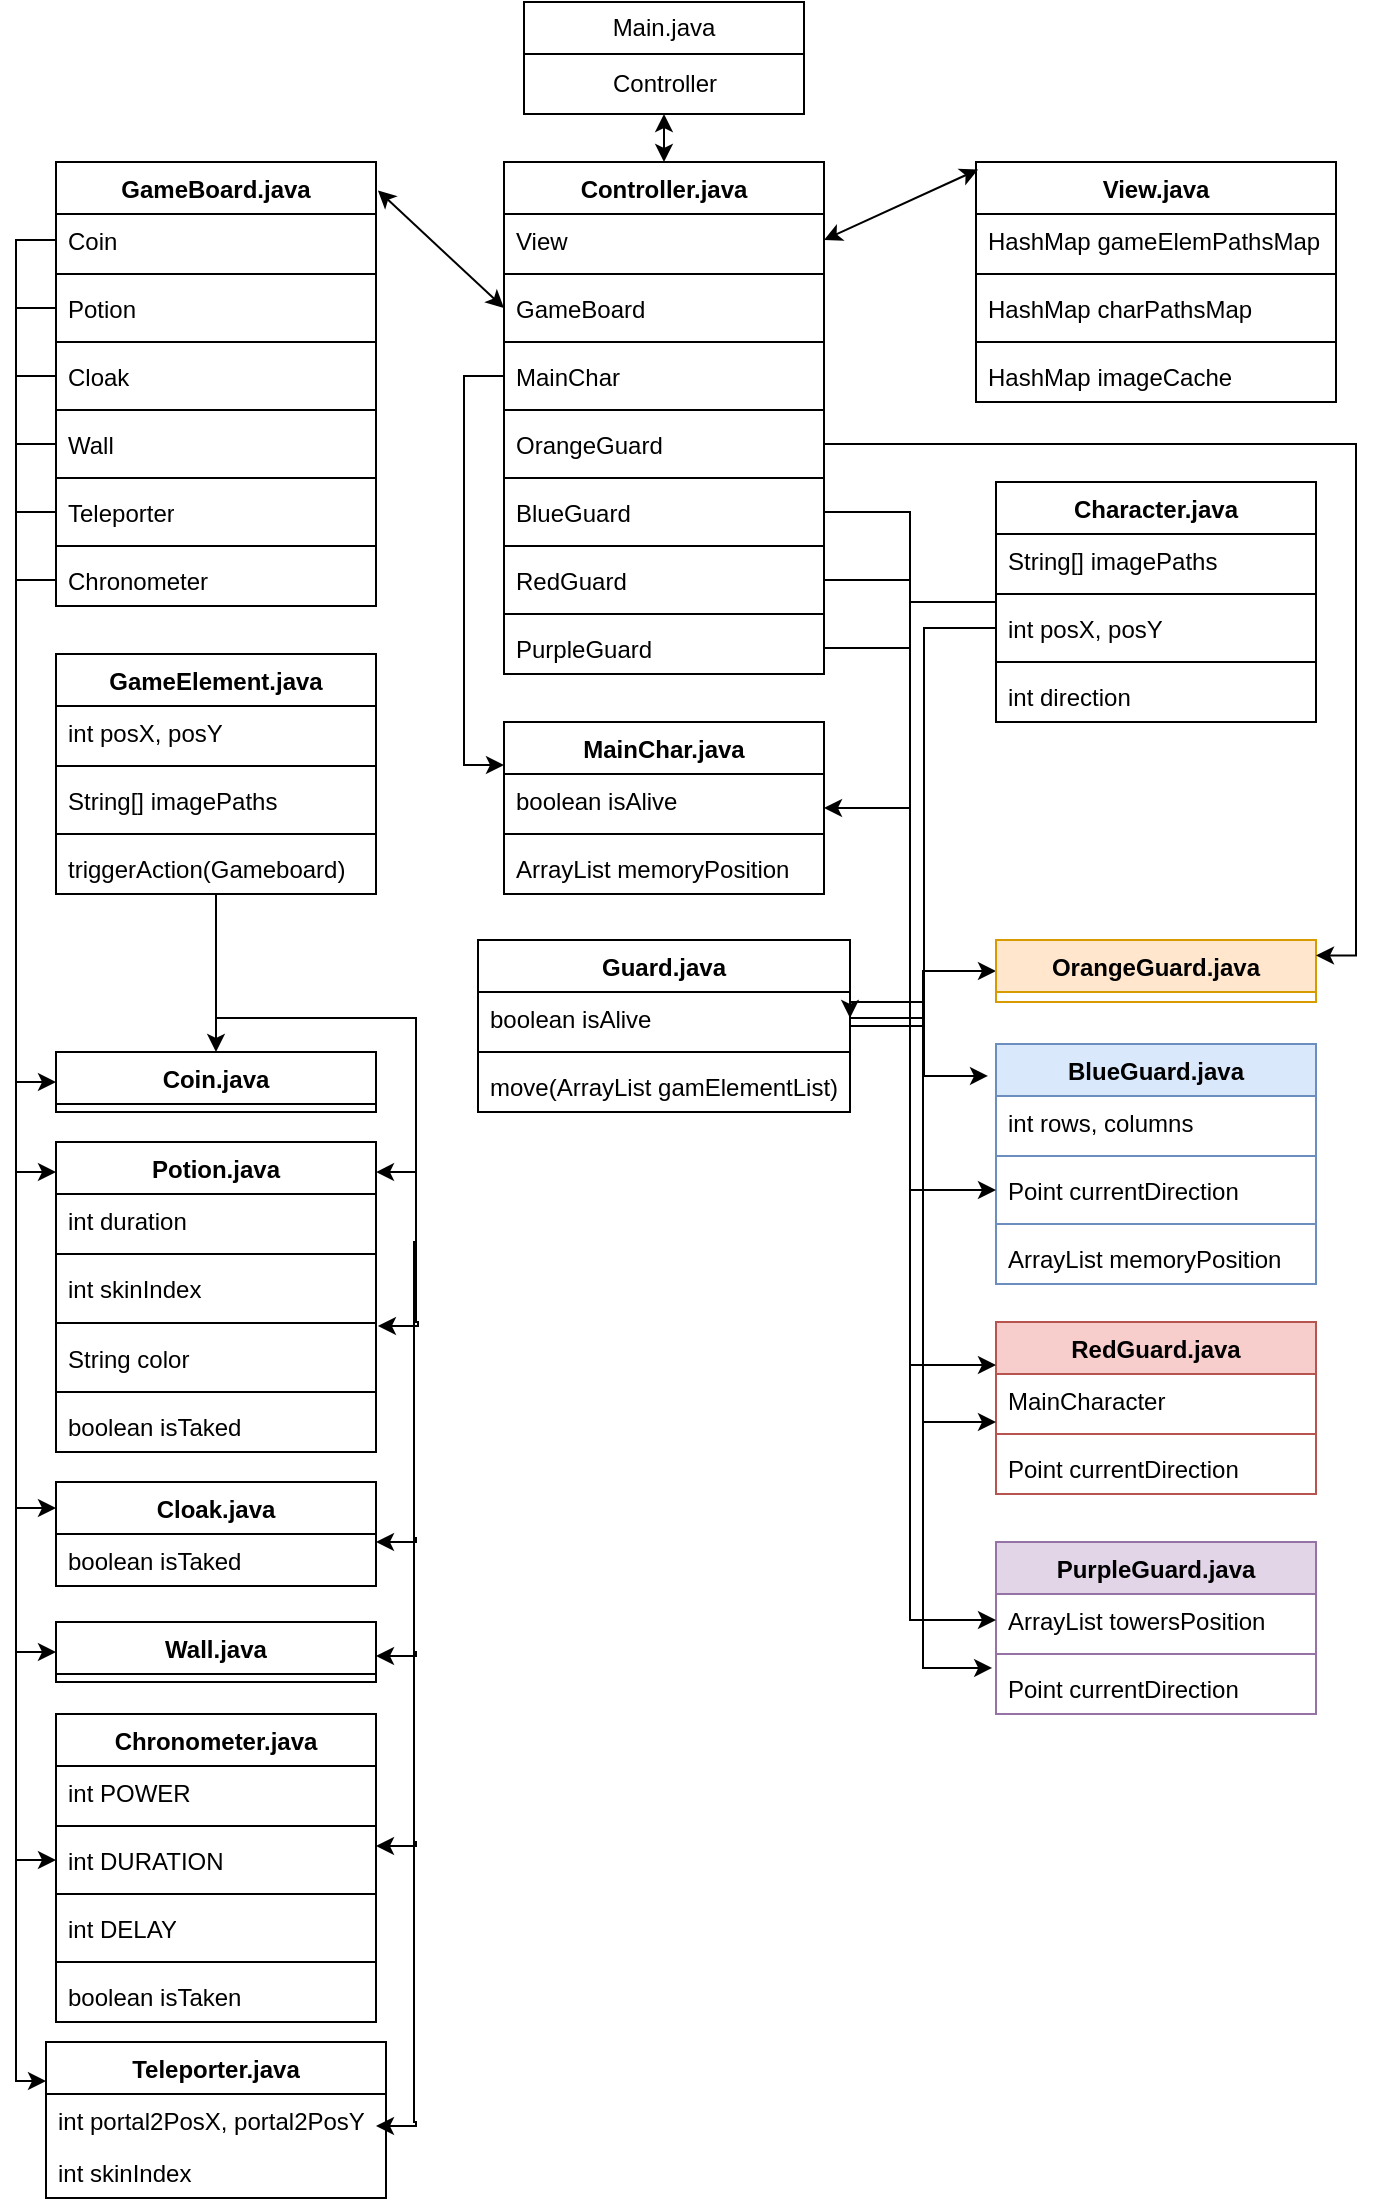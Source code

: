 <mxfile version="22.1.17" type="device">
  <diagram name="Page-1" id="qCiGK2eguAatR5wVfXhA">
    <mxGraphModel dx="1434" dy="760" grid="1" gridSize="10" guides="1" tooltips="1" connect="1" arrows="1" fold="1" page="1" pageScale="1" pageWidth="827" pageHeight="1169" math="0" shadow="0">
      <root>
        <mxCell id="0" />
        <mxCell id="1" parent="0" />
        <mxCell id="q51xoQrbw1AvNv8WtXLn-1" value="Main.java" style="swimlane;fontStyle=0;childLayout=stackLayout;horizontal=1;startSize=26;fillColor=none;horizontalStack=0;resizeParent=1;resizeParentMax=0;resizeLast=0;collapsible=1;marginBottom=0;whiteSpace=wrap;html=1;" vertex="1" parent="1">
          <mxGeometry x="344" y="30" width="140" height="56" as="geometry" />
        </mxCell>
        <mxCell id="q51xoQrbw1AvNv8WtXLn-54" value="Controller" style="text;html=1;align=center;verticalAlign=middle;resizable=0;points=[];autosize=1;strokeColor=none;fillColor=none;" vertex="1" parent="q51xoQrbw1AvNv8WtXLn-1">
          <mxGeometry y="26" width="140" height="30" as="geometry" />
        </mxCell>
        <mxCell id="q51xoQrbw1AvNv8WtXLn-5" value="Controller.java" style="swimlane;fontStyle=1;align=center;verticalAlign=top;childLayout=stackLayout;horizontal=1;startSize=26;horizontalStack=0;resizeParent=1;resizeParentMax=0;resizeLast=0;collapsible=1;marginBottom=0;whiteSpace=wrap;html=1;" vertex="1" parent="1">
          <mxGeometry x="334" y="110" width="160" height="256" as="geometry" />
        </mxCell>
        <mxCell id="q51xoQrbw1AvNv8WtXLn-6" value="View" style="text;strokeColor=none;fillColor=none;align=left;verticalAlign=top;spacingLeft=4;spacingRight=4;overflow=hidden;rotatable=0;points=[[0,0.5],[1,0.5]];portConstraint=eastwest;whiteSpace=wrap;html=1;" vertex="1" parent="q51xoQrbw1AvNv8WtXLn-5">
          <mxGeometry y="26" width="160" height="26" as="geometry" />
        </mxCell>
        <mxCell id="q51xoQrbw1AvNv8WtXLn-7" value="" style="line;strokeWidth=1;fillColor=none;align=left;verticalAlign=middle;spacingTop=-1;spacingLeft=3;spacingRight=3;rotatable=0;labelPosition=right;points=[];portConstraint=eastwest;strokeColor=inherit;" vertex="1" parent="q51xoQrbw1AvNv8WtXLn-5">
          <mxGeometry y="52" width="160" height="8" as="geometry" />
        </mxCell>
        <mxCell id="q51xoQrbw1AvNv8WtXLn-8" value="GameBoard" style="text;strokeColor=none;fillColor=none;align=left;verticalAlign=top;spacingLeft=4;spacingRight=4;overflow=hidden;rotatable=0;points=[[0,0.5],[1,0.5]];portConstraint=eastwest;whiteSpace=wrap;html=1;" vertex="1" parent="q51xoQrbw1AvNv8WtXLn-5">
          <mxGeometry y="60" width="160" height="26" as="geometry" />
        </mxCell>
        <mxCell id="q51xoQrbw1AvNv8WtXLn-10" value="" style="line;strokeWidth=1;fillColor=none;align=left;verticalAlign=middle;spacingTop=-1;spacingLeft=3;spacingRight=3;rotatable=0;labelPosition=right;points=[];portConstraint=eastwest;strokeColor=inherit;" vertex="1" parent="q51xoQrbw1AvNv8WtXLn-5">
          <mxGeometry y="86" width="160" height="8" as="geometry" />
        </mxCell>
        <mxCell id="q51xoQrbw1AvNv8WtXLn-11" value="MainChar" style="text;strokeColor=none;fillColor=none;align=left;verticalAlign=top;spacingLeft=4;spacingRight=4;overflow=hidden;rotatable=0;points=[[0,0.5],[1,0.5]];portConstraint=eastwest;whiteSpace=wrap;html=1;" vertex="1" parent="q51xoQrbw1AvNv8WtXLn-5">
          <mxGeometry y="94" width="160" height="26" as="geometry" />
        </mxCell>
        <mxCell id="q51xoQrbw1AvNv8WtXLn-19" value="" style="line;strokeWidth=1;fillColor=none;align=left;verticalAlign=middle;spacingTop=-1;spacingLeft=3;spacingRight=3;rotatable=0;labelPosition=right;points=[];portConstraint=eastwest;strokeColor=inherit;" vertex="1" parent="q51xoQrbw1AvNv8WtXLn-5">
          <mxGeometry y="120" width="160" height="8" as="geometry" />
        </mxCell>
        <mxCell id="q51xoQrbw1AvNv8WtXLn-12" value="OrangeGuard" style="text;strokeColor=none;fillColor=none;align=left;verticalAlign=top;spacingLeft=4;spacingRight=4;overflow=hidden;rotatable=0;points=[[0,0.5],[1,0.5]];portConstraint=eastwest;whiteSpace=wrap;html=1;" vertex="1" parent="q51xoQrbw1AvNv8WtXLn-5">
          <mxGeometry y="128" width="160" height="26" as="geometry" />
        </mxCell>
        <mxCell id="q51xoQrbw1AvNv8WtXLn-17" value="" style="line;strokeWidth=1;fillColor=none;align=left;verticalAlign=middle;spacingTop=-1;spacingLeft=3;spacingRight=3;rotatable=0;labelPosition=right;points=[];portConstraint=eastwest;strokeColor=inherit;" vertex="1" parent="q51xoQrbw1AvNv8WtXLn-5">
          <mxGeometry y="154" width="160" height="8" as="geometry" />
        </mxCell>
        <mxCell id="q51xoQrbw1AvNv8WtXLn-13" value="BlueGuard" style="text;strokeColor=none;fillColor=none;align=left;verticalAlign=top;spacingLeft=4;spacingRight=4;overflow=hidden;rotatable=0;points=[[0,0.5],[1,0.5]];portConstraint=eastwest;whiteSpace=wrap;html=1;" vertex="1" parent="q51xoQrbw1AvNv8WtXLn-5">
          <mxGeometry y="162" width="160" height="26" as="geometry" />
        </mxCell>
        <mxCell id="q51xoQrbw1AvNv8WtXLn-18" value="" style="line;strokeWidth=1;fillColor=none;align=left;verticalAlign=middle;spacingTop=-1;spacingLeft=3;spacingRight=3;rotatable=0;labelPosition=right;points=[];portConstraint=eastwest;strokeColor=inherit;" vertex="1" parent="q51xoQrbw1AvNv8WtXLn-5">
          <mxGeometry y="188" width="160" height="8" as="geometry" />
        </mxCell>
        <mxCell id="q51xoQrbw1AvNv8WtXLn-14" value="RedGuard" style="text;strokeColor=none;fillColor=none;align=left;verticalAlign=top;spacingLeft=4;spacingRight=4;overflow=hidden;rotatable=0;points=[[0,0.5],[1,0.5]];portConstraint=eastwest;whiteSpace=wrap;html=1;" vertex="1" parent="q51xoQrbw1AvNv8WtXLn-5">
          <mxGeometry y="196" width="160" height="26" as="geometry" />
        </mxCell>
        <mxCell id="q51xoQrbw1AvNv8WtXLn-16" value="" style="line;strokeWidth=1;fillColor=none;align=left;verticalAlign=middle;spacingTop=-1;spacingLeft=3;spacingRight=3;rotatable=0;labelPosition=right;points=[];portConstraint=eastwest;strokeColor=inherit;" vertex="1" parent="q51xoQrbw1AvNv8WtXLn-5">
          <mxGeometry y="222" width="160" height="8" as="geometry" />
        </mxCell>
        <mxCell id="q51xoQrbw1AvNv8WtXLn-15" value="PurpleGuard" style="text;strokeColor=none;fillColor=none;align=left;verticalAlign=top;spacingLeft=4;spacingRight=4;overflow=hidden;rotatable=0;points=[[0,0.5],[1,0.5]];portConstraint=eastwest;whiteSpace=wrap;html=1;" vertex="1" parent="q51xoQrbw1AvNv8WtXLn-5">
          <mxGeometry y="230" width="160" height="26" as="geometry" />
        </mxCell>
        <mxCell id="q51xoQrbw1AvNv8WtXLn-21" value="GameBoard.java" style="swimlane;fontStyle=1;align=center;verticalAlign=top;childLayout=stackLayout;horizontal=1;startSize=26;horizontalStack=0;resizeParent=1;resizeParentMax=0;resizeLast=0;collapsible=1;marginBottom=0;whiteSpace=wrap;html=1;" vertex="1" parent="1">
          <mxGeometry x="110" y="110" width="160" height="222" as="geometry" />
        </mxCell>
        <mxCell id="q51xoQrbw1AvNv8WtXLn-22" value="Coin" style="text;strokeColor=none;fillColor=none;align=left;verticalAlign=top;spacingLeft=4;spacingRight=4;overflow=hidden;rotatable=0;points=[[0,0.5],[1,0.5]];portConstraint=eastwest;whiteSpace=wrap;html=1;" vertex="1" parent="q51xoQrbw1AvNv8WtXLn-21">
          <mxGeometry y="26" width="160" height="26" as="geometry" />
        </mxCell>
        <mxCell id="q51xoQrbw1AvNv8WtXLn-23" value="" style="line;strokeWidth=1;fillColor=none;align=left;verticalAlign=middle;spacingTop=-1;spacingLeft=3;spacingRight=3;rotatable=0;labelPosition=right;points=[];portConstraint=eastwest;strokeColor=inherit;" vertex="1" parent="q51xoQrbw1AvNv8WtXLn-21">
          <mxGeometry y="52" width="160" height="8" as="geometry" />
        </mxCell>
        <mxCell id="q51xoQrbw1AvNv8WtXLn-24" value="Potion" style="text;strokeColor=none;fillColor=none;align=left;verticalAlign=top;spacingLeft=4;spacingRight=4;overflow=hidden;rotatable=0;points=[[0,0.5],[1,0.5]];portConstraint=eastwest;whiteSpace=wrap;html=1;" vertex="1" parent="q51xoQrbw1AvNv8WtXLn-21">
          <mxGeometry y="60" width="160" height="26" as="geometry" />
        </mxCell>
        <mxCell id="q51xoQrbw1AvNv8WtXLn-25" value="" style="line;strokeWidth=1;fillColor=none;align=left;verticalAlign=middle;spacingTop=-1;spacingLeft=3;spacingRight=3;rotatable=0;labelPosition=right;points=[];portConstraint=eastwest;strokeColor=inherit;" vertex="1" parent="q51xoQrbw1AvNv8WtXLn-21">
          <mxGeometry y="86" width="160" height="8" as="geometry" />
        </mxCell>
        <mxCell id="q51xoQrbw1AvNv8WtXLn-26" value="Cloak" style="text;strokeColor=none;fillColor=none;align=left;verticalAlign=top;spacingLeft=4;spacingRight=4;overflow=hidden;rotatable=0;points=[[0,0.5],[1,0.5]];portConstraint=eastwest;whiteSpace=wrap;html=1;" vertex="1" parent="q51xoQrbw1AvNv8WtXLn-21">
          <mxGeometry y="94" width="160" height="26" as="geometry" />
        </mxCell>
        <mxCell id="q51xoQrbw1AvNv8WtXLn-27" value="" style="line;strokeWidth=1;fillColor=none;align=left;verticalAlign=middle;spacingTop=-1;spacingLeft=3;spacingRight=3;rotatable=0;labelPosition=right;points=[];portConstraint=eastwest;strokeColor=inherit;" vertex="1" parent="q51xoQrbw1AvNv8WtXLn-21">
          <mxGeometry y="120" width="160" height="8" as="geometry" />
        </mxCell>
        <mxCell id="q51xoQrbw1AvNv8WtXLn-28" value="Wall" style="text;strokeColor=none;fillColor=none;align=left;verticalAlign=top;spacingLeft=4;spacingRight=4;overflow=hidden;rotatable=0;points=[[0,0.5],[1,0.5]];portConstraint=eastwest;whiteSpace=wrap;html=1;" vertex="1" parent="q51xoQrbw1AvNv8WtXLn-21">
          <mxGeometry y="128" width="160" height="26" as="geometry" />
        </mxCell>
        <mxCell id="q51xoQrbw1AvNv8WtXLn-151" value="" style="line;strokeWidth=1;fillColor=none;align=left;verticalAlign=middle;spacingTop=-1;spacingLeft=3;spacingRight=3;rotatable=0;labelPosition=right;points=[];portConstraint=eastwest;strokeColor=inherit;" vertex="1" parent="q51xoQrbw1AvNv8WtXLn-21">
          <mxGeometry y="154" width="160" height="8" as="geometry" />
        </mxCell>
        <mxCell id="q51xoQrbw1AvNv8WtXLn-150" value="Teleporter" style="text;strokeColor=none;fillColor=none;align=left;verticalAlign=top;spacingLeft=4;spacingRight=4;overflow=hidden;rotatable=0;points=[[0,0.5],[1,0.5]];portConstraint=eastwest;whiteSpace=wrap;html=1;" vertex="1" parent="q51xoQrbw1AvNv8WtXLn-21">
          <mxGeometry y="162" width="160" height="26" as="geometry" />
        </mxCell>
        <mxCell id="q51xoQrbw1AvNv8WtXLn-29" value="" style="line;strokeWidth=1;fillColor=none;align=left;verticalAlign=middle;spacingTop=-1;spacingLeft=3;spacingRight=3;rotatable=0;labelPosition=right;points=[];portConstraint=eastwest;strokeColor=inherit;" vertex="1" parent="q51xoQrbw1AvNv8WtXLn-21">
          <mxGeometry y="188" width="160" height="8" as="geometry" />
        </mxCell>
        <mxCell id="q51xoQrbw1AvNv8WtXLn-30" value="Chronometer" style="text;strokeColor=none;fillColor=none;align=left;verticalAlign=top;spacingLeft=4;spacingRight=4;overflow=hidden;rotatable=0;points=[[0,0.5],[1,0.5]];portConstraint=eastwest;whiteSpace=wrap;html=1;" vertex="1" parent="q51xoQrbw1AvNv8WtXLn-21">
          <mxGeometry y="196" width="160" height="26" as="geometry" />
        </mxCell>
        <mxCell id="q51xoQrbw1AvNv8WtXLn-35" value="View.java" style="swimlane;fontStyle=1;align=center;verticalAlign=top;childLayout=stackLayout;horizontal=1;startSize=26;horizontalStack=0;resizeParent=1;resizeParentMax=0;resizeLast=0;collapsible=1;marginBottom=0;whiteSpace=wrap;html=1;" vertex="1" parent="1">
          <mxGeometry x="570" y="110" width="180" height="120" as="geometry" />
        </mxCell>
        <mxCell id="q51xoQrbw1AvNv8WtXLn-36" value="HashMap gameElemPathsMap" style="text;strokeColor=none;fillColor=none;align=left;verticalAlign=top;spacingLeft=4;spacingRight=4;overflow=hidden;rotatable=0;points=[[0,0.5],[1,0.5]];portConstraint=eastwest;whiteSpace=wrap;html=1;" vertex="1" parent="q51xoQrbw1AvNv8WtXLn-35">
          <mxGeometry y="26" width="180" height="26" as="geometry" />
        </mxCell>
        <mxCell id="q51xoQrbw1AvNv8WtXLn-37" value="" style="line;strokeWidth=1;fillColor=none;align=left;verticalAlign=middle;spacingTop=-1;spacingLeft=3;spacingRight=3;rotatable=0;labelPosition=right;points=[];portConstraint=eastwest;strokeColor=inherit;" vertex="1" parent="q51xoQrbw1AvNv8WtXLn-35">
          <mxGeometry y="52" width="180" height="8" as="geometry" />
        </mxCell>
        <mxCell id="q51xoQrbw1AvNv8WtXLn-38" value="HashMap charPathsMap" style="text;strokeColor=none;fillColor=none;align=left;verticalAlign=top;spacingLeft=4;spacingRight=4;overflow=hidden;rotatable=0;points=[[0,0.5],[1,0.5]];portConstraint=eastwest;whiteSpace=wrap;html=1;" vertex="1" parent="q51xoQrbw1AvNv8WtXLn-35">
          <mxGeometry y="60" width="180" height="26" as="geometry" />
        </mxCell>
        <mxCell id="q51xoQrbw1AvNv8WtXLn-39" value="" style="line;strokeWidth=1;fillColor=none;align=left;verticalAlign=middle;spacingTop=-1;spacingLeft=3;spacingRight=3;rotatable=0;labelPosition=right;points=[];portConstraint=eastwest;strokeColor=inherit;" vertex="1" parent="q51xoQrbw1AvNv8WtXLn-35">
          <mxGeometry y="86" width="180" height="8" as="geometry" />
        </mxCell>
        <mxCell id="q51xoQrbw1AvNv8WtXLn-40" value="HashMap imageCache" style="text;strokeColor=none;fillColor=none;align=left;verticalAlign=top;spacingLeft=4;spacingRight=4;overflow=hidden;rotatable=0;points=[[0,0.5],[1,0.5]];portConstraint=eastwest;whiteSpace=wrap;html=1;" vertex="1" parent="q51xoQrbw1AvNv8WtXLn-35">
          <mxGeometry y="94" width="180" height="26" as="geometry" />
        </mxCell>
        <mxCell id="q51xoQrbw1AvNv8WtXLn-49" value="" style="endArrow=classic;startArrow=classic;html=1;rounded=0;exitX=1.006;exitY=0.064;exitDx=0;exitDy=0;exitPerimeter=0;entryX=0;entryY=0.5;entryDx=0;entryDy=0;" edge="1" parent="1" source="q51xoQrbw1AvNv8WtXLn-21" target="q51xoQrbw1AvNv8WtXLn-8">
          <mxGeometry width="50" height="50" relative="1" as="geometry">
            <mxPoint x="390" y="320" as="sourcePoint" />
            <mxPoint x="440" y="270" as="targetPoint" />
          </mxGeometry>
        </mxCell>
        <mxCell id="q51xoQrbw1AvNv8WtXLn-50" value="" style="endArrow=classic;startArrow=classic;html=1;rounded=0;entryX=0.006;entryY=0.031;entryDx=0;entryDy=0;entryPerimeter=0;exitX=1;exitY=0.5;exitDx=0;exitDy=0;" edge="1" parent="1" source="q51xoQrbw1AvNv8WtXLn-6" target="q51xoQrbw1AvNv8WtXLn-35">
          <mxGeometry width="50" height="50" relative="1" as="geometry">
            <mxPoint x="390" y="320" as="sourcePoint" />
            <mxPoint x="440" y="270" as="targetPoint" />
          </mxGeometry>
        </mxCell>
        <mxCell id="q51xoQrbw1AvNv8WtXLn-53" value="" style="endArrow=classic;startArrow=classic;html=1;rounded=0;entryX=0.5;entryY=1;entryDx=0;entryDy=0;exitX=0.5;exitY=0;exitDx=0;exitDy=0;" edge="1" parent="1" source="q51xoQrbw1AvNv8WtXLn-5" target="q51xoQrbw1AvNv8WtXLn-1">
          <mxGeometry width="50" height="50" relative="1" as="geometry">
            <mxPoint x="390" y="320" as="sourcePoint" />
            <mxPoint x="440" y="270" as="targetPoint" />
          </mxGeometry>
        </mxCell>
        <mxCell id="q51xoQrbw1AvNv8WtXLn-55" value="MainChar.java" style="swimlane;fontStyle=1;align=center;verticalAlign=top;childLayout=stackLayout;horizontal=1;startSize=26;horizontalStack=0;resizeParent=1;resizeParentMax=0;resizeLast=0;collapsible=1;marginBottom=0;whiteSpace=wrap;html=1;" vertex="1" parent="1">
          <mxGeometry x="334" y="390" width="160" height="86" as="geometry" />
        </mxCell>
        <mxCell id="q51xoQrbw1AvNv8WtXLn-56" value="boolean isAlive" style="text;strokeColor=none;fillColor=none;align=left;verticalAlign=top;spacingLeft=4;spacingRight=4;overflow=hidden;rotatable=0;points=[[0,0.5],[1,0.5]];portConstraint=eastwest;whiteSpace=wrap;html=1;" vertex="1" parent="q51xoQrbw1AvNv8WtXLn-55">
          <mxGeometry y="26" width="160" height="26" as="geometry" />
        </mxCell>
        <mxCell id="q51xoQrbw1AvNv8WtXLn-57" value="" style="line;strokeWidth=1;fillColor=none;align=left;verticalAlign=middle;spacingTop=-1;spacingLeft=3;spacingRight=3;rotatable=0;labelPosition=right;points=[];portConstraint=eastwest;strokeColor=inherit;" vertex="1" parent="q51xoQrbw1AvNv8WtXLn-55">
          <mxGeometry y="52" width="160" height="8" as="geometry" />
        </mxCell>
        <mxCell id="q51xoQrbw1AvNv8WtXLn-58" value="ArrayList memoryPosition" style="text;strokeColor=none;fillColor=none;align=left;verticalAlign=top;spacingLeft=4;spacingRight=4;overflow=hidden;rotatable=0;points=[[0,0.5],[1,0.5]];portConstraint=eastwest;whiteSpace=wrap;html=1;" vertex="1" parent="q51xoQrbw1AvNv8WtXLn-55">
          <mxGeometry y="60" width="160" height="26" as="geometry" />
        </mxCell>
        <mxCell id="q51xoQrbw1AvNv8WtXLn-69" style="edgeStyle=orthogonalEdgeStyle;rounded=0;orthogonalLoop=1;jettySize=auto;html=1;" edge="1" parent="1" source="q51xoQrbw1AvNv8WtXLn-62" target="q51xoQrbw1AvNv8WtXLn-55">
          <mxGeometry relative="1" as="geometry" />
        </mxCell>
        <mxCell id="q51xoQrbw1AvNv8WtXLn-62" value="Character.java" style="swimlane;fontStyle=1;align=center;verticalAlign=top;childLayout=stackLayout;horizontal=1;startSize=26;horizontalStack=0;resizeParent=1;resizeParentMax=0;resizeLast=0;collapsible=1;marginBottom=0;whiteSpace=wrap;html=1;" vertex="1" parent="1">
          <mxGeometry x="580" y="270" width="160" height="120" as="geometry" />
        </mxCell>
        <mxCell id="q51xoQrbw1AvNv8WtXLn-63" value="String[] imagePaths" style="text;strokeColor=none;fillColor=none;align=left;verticalAlign=top;spacingLeft=4;spacingRight=4;overflow=hidden;rotatable=0;points=[[0,0.5],[1,0.5]];portConstraint=eastwest;whiteSpace=wrap;html=1;" vertex="1" parent="q51xoQrbw1AvNv8WtXLn-62">
          <mxGeometry y="26" width="160" height="26" as="geometry" />
        </mxCell>
        <mxCell id="q51xoQrbw1AvNv8WtXLn-64" value="" style="line;strokeWidth=1;fillColor=none;align=left;verticalAlign=middle;spacingTop=-1;spacingLeft=3;spacingRight=3;rotatable=0;labelPosition=right;points=[];portConstraint=eastwest;strokeColor=inherit;" vertex="1" parent="q51xoQrbw1AvNv8WtXLn-62">
          <mxGeometry y="52" width="160" height="8" as="geometry" />
        </mxCell>
        <mxCell id="q51xoQrbw1AvNv8WtXLn-65" value="int posX, posY" style="text;strokeColor=none;fillColor=none;align=left;verticalAlign=top;spacingLeft=4;spacingRight=4;overflow=hidden;rotatable=0;points=[[0,0.5],[1,0.5]];portConstraint=eastwest;whiteSpace=wrap;html=1;" vertex="1" parent="q51xoQrbw1AvNv8WtXLn-62">
          <mxGeometry y="60" width="160" height="26" as="geometry" />
        </mxCell>
        <mxCell id="q51xoQrbw1AvNv8WtXLn-67" value="" style="line;strokeWidth=1;fillColor=none;align=left;verticalAlign=middle;spacingTop=-1;spacingLeft=3;spacingRight=3;rotatable=0;labelPosition=right;points=[];portConstraint=eastwest;strokeColor=inherit;" vertex="1" parent="q51xoQrbw1AvNv8WtXLn-62">
          <mxGeometry y="86" width="160" height="8" as="geometry" />
        </mxCell>
        <mxCell id="q51xoQrbw1AvNv8WtXLn-66" value="int direction" style="text;strokeColor=none;fillColor=none;align=left;verticalAlign=top;spacingLeft=4;spacingRight=4;overflow=hidden;rotatable=0;points=[[0,0.5],[1,0.5]];portConstraint=eastwest;whiteSpace=wrap;html=1;" vertex="1" parent="q51xoQrbw1AvNv8WtXLn-62">
          <mxGeometry y="94" width="160" height="26" as="geometry" />
        </mxCell>
        <mxCell id="q51xoQrbw1AvNv8WtXLn-72" style="edgeStyle=orthogonalEdgeStyle;rounded=0;orthogonalLoop=1;jettySize=auto;html=1;entryX=0;entryY=0.25;entryDx=0;entryDy=0;" edge="1" parent="1" source="q51xoQrbw1AvNv8WtXLn-11" target="q51xoQrbw1AvNv8WtXLn-55">
          <mxGeometry relative="1" as="geometry" />
        </mxCell>
        <mxCell id="q51xoQrbw1AvNv8WtXLn-156" style="edgeStyle=orthogonalEdgeStyle;rounded=0;orthogonalLoop=1;jettySize=auto;html=1;entryX=0.5;entryY=0;entryDx=0;entryDy=0;" edge="1" parent="1" source="q51xoQrbw1AvNv8WtXLn-73" target="q51xoQrbw1AvNv8WtXLn-114">
          <mxGeometry relative="1" as="geometry" />
        </mxCell>
        <mxCell id="q51xoQrbw1AvNv8WtXLn-73" value="GameElement.java" style="swimlane;fontStyle=1;align=center;verticalAlign=top;childLayout=stackLayout;horizontal=1;startSize=26;horizontalStack=0;resizeParent=1;resizeParentMax=0;resizeLast=0;collapsible=1;marginBottom=0;whiteSpace=wrap;html=1;" vertex="1" parent="1">
          <mxGeometry x="110" y="356" width="160" height="120" as="geometry" />
        </mxCell>
        <mxCell id="q51xoQrbw1AvNv8WtXLn-74" value="int posX, posY" style="text;strokeColor=none;fillColor=none;align=left;verticalAlign=top;spacingLeft=4;spacingRight=4;overflow=hidden;rotatable=0;points=[[0,0.5],[1,0.5]];portConstraint=eastwest;whiteSpace=wrap;html=1;" vertex="1" parent="q51xoQrbw1AvNv8WtXLn-73">
          <mxGeometry y="26" width="160" height="26" as="geometry" />
        </mxCell>
        <mxCell id="q51xoQrbw1AvNv8WtXLn-75" value="" style="line;strokeWidth=1;fillColor=none;align=left;verticalAlign=middle;spacingTop=-1;spacingLeft=3;spacingRight=3;rotatable=0;labelPosition=right;points=[];portConstraint=eastwest;strokeColor=inherit;" vertex="1" parent="q51xoQrbw1AvNv8WtXLn-73">
          <mxGeometry y="52" width="160" height="8" as="geometry" />
        </mxCell>
        <mxCell id="q51xoQrbw1AvNv8WtXLn-76" value="String[] imagePaths" style="text;strokeColor=none;fillColor=none;align=left;verticalAlign=top;spacingLeft=4;spacingRight=4;overflow=hidden;rotatable=0;points=[[0,0.5],[1,0.5]];portConstraint=eastwest;whiteSpace=wrap;html=1;" vertex="1" parent="q51xoQrbw1AvNv8WtXLn-73">
          <mxGeometry y="60" width="160" height="26" as="geometry" />
        </mxCell>
        <mxCell id="q51xoQrbw1AvNv8WtXLn-133" value="" style="line;strokeWidth=1;fillColor=none;align=left;verticalAlign=middle;spacingTop=-1;spacingLeft=3;spacingRight=3;rotatable=0;labelPosition=right;points=[];portConstraint=eastwest;strokeColor=inherit;" vertex="1" parent="q51xoQrbw1AvNv8WtXLn-73">
          <mxGeometry y="86" width="160" height="8" as="geometry" />
        </mxCell>
        <mxCell id="q51xoQrbw1AvNv8WtXLn-131" value="triggerAction(Gameboard)" style="text;strokeColor=none;fillColor=none;align=left;verticalAlign=top;spacingLeft=4;spacingRight=4;overflow=hidden;rotatable=0;points=[[0,0.5],[1,0.5]];portConstraint=eastwest;whiteSpace=wrap;html=1;" vertex="1" parent="q51xoQrbw1AvNv8WtXLn-73">
          <mxGeometry y="94" width="160" height="26" as="geometry" />
        </mxCell>
        <mxCell id="q51xoQrbw1AvNv8WtXLn-88" style="edgeStyle=orthogonalEdgeStyle;rounded=0;orthogonalLoop=1;jettySize=auto;html=1;" edge="1" parent="1" source="q51xoQrbw1AvNv8WtXLn-77" target="q51xoQrbw1AvNv8WtXLn-82">
          <mxGeometry relative="1" as="geometry" />
        </mxCell>
        <mxCell id="q51xoQrbw1AvNv8WtXLn-77" value="Guard.java" style="swimlane;fontStyle=1;align=center;verticalAlign=top;childLayout=stackLayout;horizontal=1;startSize=26;horizontalStack=0;resizeParent=1;resizeParentMax=0;resizeLast=0;collapsible=1;marginBottom=0;whiteSpace=wrap;html=1;" vertex="1" parent="1">
          <mxGeometry x="321" y="499" width="186" height="86" as="geometry" />
        </mxCell>
        <mxCell id="q51xoQrbw1AvNv8WtXLn-78" value="boolean isAlive" style="text;strokeColor=none;fillColor=none;align=left;verticalAlign=top;spacingLeft=4;spacingRight=4;overflow=hidden;rotatable=0;points=[[0,0.5],[1,0.5]];portConstraint=eastwest;whiteSpace=wrap;html=1;" vertex="1" parent="q51xoQrbw1AvNv8WtXLn-77">
          <mxGeometry y="26" width="186" height="26" as="geometry" />
        </mxCell>
        <mxCell id="q51xoQrbw1AvNv8WtXLn-79" value="" style="line;strokeWidth=1;fillColor=none;align=left;verticalAlign=middle;spacingTop=-1;spacingLeft=3;spacingRight=3;rotatable=0;labelPosition=right;points=[];portConstraint=eastwest;strokeColor=inherit;" vertex="1" parent="q51xoQrbw1AvNv8WtXLn-77">
          <mxGeometry y="52" width="186" height="8" as="geometry" />
        </mxCell>
        <mxCell id="q51xoQrbw1AvNv8WtXLn-80" value="move(ArrayList gamElementList)" style="text;strokeColor=none;fillColor=none;align=left;verticalAlign=top;spacingLeft=4;spacingRight=4;overflow=hidden;rotatable=0;points=[[0,0.5],[1,0.5]];portConstraint=eastwest;whiteSpace=wrap;html=1;" vertex="1" parent="q51xoQrbw1AvNv8WtXLn-77">
          <mxGeometry y="60" width="186" height="26" as="geometry" />
        </mxCell>
        <mxCell id="q51xoQrbw1AvNv8WtXLn-82" value="OrangeGuard.java" style="swimlane;fontStyle=1;align=center;verticalAlign=top;childLayout=stackLayout;horizontal=1;startSize=26;horizontalStack=0;resizeParent=1;resizeParentMax=0;resizeLast=0;collapsible=1;marginBottom=0;whiteSpace=wrap;html=1;fillColor=#ffe6cc;strokeColor=#d79b00;" vertex="1" parent="1">
          <mxGeometry x="580" y="499" width="160" height="31" as="geometry" />
        </mxCell>
        <mxCell id="q51xoQrbw1AvNv8WtXLn-86" style="edgeStyle=orthogonalEdgeStyle;rounded=0;orthogonalLoop=1;jettySize=auto;html=1;entryX=1;entryY=0.5;entryDx=0;entryDy=0;" edge="1" parent="1" source="q51xoQrbw1AvNv8WtXLn-65" target="q51xoQrbw1AvNv8WtXLn-78">
          <mxGeometry relative="1" as="geometry">
            <Array as="points">
              <mxPoint x="544" y="343" />
              <mxPoint x="544" y="530" />
              <mxPoint x="507" y="530" />
            </Array>
          </mxGeometry>
        </mxCell>
        <mxCell id="q51xoQrbw1AvNv8WtXLn-87" style="edgeStyle=orthogonalEdgeStyle;rounded=0;orthogonalLoop=1;jettySize=auto;html=1;entryX=1;entryY=0.25;entryDx=0;entryDy=0;" edge="1" parent="1" source="q51xoQrbw1AvNv8WtXLn-12" target="q51xoQrbw1AvNv8WtXLn-82">
          <mxGeometry relative="1" as="geometry" />
        </mxCell>
        <mxCell id="q51xoQrbw1AvNv8WtXLn-89" value="BlueGuard.java" style="swimlane;fontStyle=1;align=center;verticalAlign=top;childLayout=stackLayout;horizontal=1;startSize=26;horizontalStack=0;resizeParent=1;resizeParentMax=0;resizeLast=0;collapsible=1;marginBottom=0;whiteSpace=wrap;html=1;fillColor=#dae8fc;strokeColor=#6c8ebf;" vertex="1" parent="1">
          <mxGeometry x="580" y="551" width="160" height="120" as="geometry" />
        </mxCell>
        <mxCell id="q51xoQrbw1AvNv8WtXLn-91" value="int rows, columns" style="text;strokeColor=none;fillColor=none;align=left;verticalAlign=top;spacingLeft=4;spacingRight=4;overflow=hidden;rotatable=0;points=[[0,0.5],[1,0.5]];portConstraint=eastwest;whiteSpace=wrap;html=1;" vertex="1" parent="q51xoQrbw1AvNv8WtXLn-89">
          <mxGeometry y="26" width="160" height="26" as="geometry" />
        </mxCell>
        <mxCell id="q51xoQrbw1AvNv8WtXLn-92" value="" style="line;strokeWidth=1;fillColor=none;align=left;verticalAlign=middle;spacingTop=-1;spacingLeft=3;spacingRight=3;rotatable=0;labelPosition=right;points=[];portConstraint=eastwest;strokeColor=inherit;" vertex="1" parent="q51xoQrbw1AvNv8WtXLn-89">
          <mxGeometry y="52" width="160" height="8" as="geometry" />
        </mxCell>
        <mxCell id="q51xoQrbw1AvNv8WtXLn-93" value="Point currentDirection" style="text;strokeColor=none;fillColor=none;align=left;verticalAlign=top;spacingLeft=4;spacingRight=4;overflow=hidden;rotatable=0;points=[[0,0.5],[1,0.5]];portConstraint=eastwest;whiteSpace=wrap;html=1;" vertex="1" parent="q51xoQrbw1AvNv8WtXLn-89">
          <mxGeometry y="60" width="160" height="26" as="geometry" />
        </mxCell>
        <mxCell id="q51xoQrbw1AvNv8WtXLn-94" value="" style="line;strokeWidth=1;fillColor=none;align=left;verticalAlign=middle;spacingTop=-1;spacingLeft=3;spacingRight=3;rotatable=0;labelPosition=right;points=[];portConstraint=eastwest;strokeColor=inherit;" vertex="1" parent="q51xoQrbw1AvNv8WtXLn-89">
          <mxGeometry y="86" width="160" height="8" as="geometry" />
        </mxCell>
        <mxCell id="q51xoQrbw1AvNv8WtXLn-95" value="ArrayList memoryPosition" style="text;strokeColor=none;fillColor=none;align=left;verticalAlign=top;spacingLeft=4;spacingRight=4;overflow=hidden;rotatable=0;points=[[0,0.5],[1,0.5]];portConstraint=eastwest;whiteSpace=wrap;html=1;" vertex="1" parent="q51xoQrbw1AvNv8WtXLn-89">
          <mxGeometry y="94" width="160" height="26" as="geometry" />
        </mxCell>
        <mxCell id="q51xoQrbw1AvNv8WtXLn-96" value="RedGuard.java" style="swimlane;fontStyle=1;align=center;verticalAlign=top;childLayout=stackLayout;horizontal=1;startSize=26;horizontalStack=0;resizeParent=1;resizeParentMax=0;resizeLast=0;collapsible=1;marginBottom=0;whiteSpace=wrap;html=1;fillColor=#f8cecc;strokeColor=#b85450;" vertex="1" parent="1">
          <mxGeometry x="580" y="690" width="160" height="86" as="geometry" />
        </mxCell>
        <mxCell id="q51xoQrbw1AvNv8WtXLn-97" value="MainCharacter" style="text;strokeColor=none;fillColor=none;align=left;verticalAlign=top;spacingLeft=4;spacingRight=4;overflow=hidden;rotatable=0;points=[[0,0.5],[1,0.5]];portConstraint=eastwest;whiteSpace=wrap;html=1;" vertex="1" parent="q51xoQrbw1AvNv8WtXLn-96">
          <mxGeometry y="26" width="160" height="26" as="geometry" />
        </mxCell>
        <mxCell id="q51xoQrbw1AvNv8WtXLn-98" value="" style="line;strokeWidth=1;fillColor=none;align=left;verticalAlign=middle;spacingTop=-1;spacingLeft=3;spacingRight=3;rotatable=0;labelPosition=right;points=[];portConstraint=eastwest;strokeColor=inherit;" vertex="1" parent="q51xoQrbw1AvNv8WtXLn-96">
          <mxGeometry y="52" width="160" height="8" as="geometry" />
        </mxCell>
        <mxCell id="q51xoQrbw1AvNv8WtXLn-99" value="Point currentDirection" style="text;strokeColor=none;fillColor=none;align=left;verticalAlign=top;spacingLeft=4;spacingRight=4;overflow=hidden;rotatable=0;points=[[0,0.5],[1,0.5]];portConstraint=eastwest;whiteSpace=wrap;html=1;" vertex="1" parent="q51xoQrbw1AvNv8WtXLn-96">
          <mxGeometry y="60" width="160" height="26" as="geometry" />
        </mxCell>
        <mxCell id="q51xoQrbw1AvNv8WtXLn-102" value="PurpleGuard.java" style="swimlane;fontStyle=1;align=center;verticalAlign=top;childLayout=stackLayout;horizontal=1;startSize=26;horizontalStack=0;resizeParent=1;resizeParentMax=0;resizeLast=0;collapsible=1;marginBottom=0;whiteSpace=wrap;html=1;fillColor=#e1d5e7;strokeColor=#9673a6;" vertex="1" parent="1">
          <mxGeometry x="580" y="800" width="160" height="86" as="geometry" />
        </mxCell>
        <mxCell id="q51xoQrbw1AvNv8WtXLn-103" value="ArrayList towersPosition" style="text;strokeColor=none;fillColor=none;align=left;verticalAlign=top;spacingLeft=4;spacingRight=4;overflow=hidden;rotatable=0;points=[[0,0.5],[1,0.5]];portConstraint=eastwest;whiteSpace=wrap;html=1;" vertex="1" parent="q51xoQrbw1AvNv8WtXLn-102">
          <mxGeometry y="26" width="160" height="26" as="geometry" />
        </mxCell>
        <mxCell id="q51xoQrbw1AvNv8WtXLn-104" value="" style="line;strokeWidth=1;fillColor=none;align=left;verticalAlign=middle;spacingTop=-1;spacingLeft=3;spacingRight=3;rotatable=0;labelPosition=right;points=[];portConstraint=eastwest;strokeColor=inherit;" vertex="1" parent="q51xoQrbw1AvNv8WtXLn-102">
          <mxGeometry y="52" width="160" height="8" as="geometry" />
        </mxCell>
        <mxCell id="q51xoQrbw1AvNv8WtXLn-105" value="Point currentDirection" style="text;strokeColor=none;fillColor=none;align=left;verticalAlign=top;spacingLeft=4;spacingRight=4;overflow=hidden;rotatable=0;points=[[0,0.5],[1,0.5]];portConstraint=eastwest;whiteSpace=wrap;html=1;" vertex="1" parent="q51xoQrbw1AvNv8WtXLn-102">
          <mxGeometry y="60" width="160" height="26" as="geometry" />
        </mxCell>
        <mxCell id="q51xoQrbw1AvNv8WtXLn-106" style="edgeStyle=orthogonalEdgeStyle;rounded=0;orthogonalLoop=1;jettySize=auto;html=1;entryX=0;entryY=0.5;entryDx=0;entryDy=0;" edge="1" parent="1" source="q51xoQrbw1AvNv8WtXLn-13" target="q51xoQrbw1AvNv8WtXLn-93">
          <mxGeometry relative="1" as="geometry" />
        </mxCell>
        <mxCell id="q51xoQrbw1AvNv8WtXLn-107" style="edgeStyle=orthogonalEdgeStyle;rounded=0;orthogonalLoop=1;jettySize=auto;html=1;entryX=0;entryY=0.25;entryDx=0;entryDy=0;" edge="1" parent="1" source="q51xoQrbw1AvNv8WtXLn-14" target="q51xoQrbw1AvNv8WtXLn-96">
          <mxGeometry relative="1" as="geometry" />
        </mxCell>
        <mxCell id="q51xoQrbw1AvNv8WtXLn-108" style="edgeStyle=orthogonalEdgeStyle;rounded=0;orthogonalLoop=1;jettySize=auto;html=1;entryX=0;entryY=0.5;entryDx=0;entryDy=0;" edge="1" parent="1" source="q51xoQrbw1AvNv8WtXLn-15" target="q51xoQrbw1AvNv8WtXLn-103">
          <mxGeometry relative="1" as="geometry" />
        </mxCell>
        <mxCell id="q51xoQrbw1AvNv8WtXLn-109" style="edgeStyle=orthogonalEdgeStyle;rounded=0;orthogonalLoop=1;jettySize=auto;html=1;entryX=-0.025;entryY=0.133;entryDx=0;entryDy=0;entryPerimeter=0;" edge="1" parent="1" source="q51xoQrbw1AvNv8WtXLn-77" target="q51xoQrbw1AvNv8WtXLn-89">
          <mxGeometry relative="1" as="geometry">
            <Array as="points">
              <mxPoint x="544" y="530" />
              <mxPoint x="544" y="567" />
            </Array>
          </mxGeometry>
        </mxCell>
        <mxCell id="q51xoQrbw1AvNv8WtXLn-110" style="edgeStyle=orthogonalEdgeStyle;rounded=0;orthogonalLoop=1;jettySize=auto;html=1;entryX=0;entryY=0.923;entryDx=0;entryDy=0;entryPerimeter=0;" edge="1" parent="1" source="q51xoQrbw1AvNv8WtXLn-78" target="q51xoQrbw1AvNv8WtXLn-97">
          <mxGeometry relative="1" as="geometry" />
        </mxCell>
        <mxCell id="q51xoQrbw1AvNv8WtXLn-112" style="edgeStyle=orthogonalEdgeStyle;rounded=0;orthogonalLoop=1;jettySize=auto;html=1;entryX=-0.012;entryY=0.115;entryDx=0;entryDy=0;entryPerimeter=0;" edge="1" parent="1" source="q51xoQrbw1AvNv8WtXLn-78" target="q51xoQrbw1AvNv8WtXLn-105">
          <mxGeometry relative="1" as="geometry" />
        </mxCell>
        <mxCell id="q51xoQrbw1AvNv8WtXLn-114" value="Coin.java" style="swimlane;fontStyle=1;align=center;verticalAlign=top;childLayout=stackLayout;horizontal=1;startSize=26;horizontalStack=0;resizeParent=1;resizeParentMax=0;resizeLast=0;collapsible=1;marginBottom=0;whiteSpace=wrap;html=1;" vertex="1" parent="1">
          <mxGeometry x="110" y="555" width="160" height="30" as="geometry" />
        </mxCell>
        <mxCell id="q51xoQrbw1AvNv8WtXLn-118" value="Potion.java" style="swimlane;fontStyle=1;align=center;verticalAlign=top;childLayout=stackLayout;horizontal=1;startSize=26;horizontalStack=0;resizeParent=1;resizeParentMax=0;resizeLast=0;collapsible=1;marginBottom=0;whiteSpace=wrap;html=1;" vertex="1" parent="1">
          <mxGeometry x="110" y="600" width="160" height="155" as="geometry" />
        </mxCell>
        <mxCell id="q51xoQrbw1AvNv8WtXLn-119" value="int duration" style="text;strokeColor=none;fillColor=none;align=left;verticalAlign=top;spacingLeft=4;spacingRight=4;overflow=hidden;rotatable=0;points=[[0,0.5],[1,0.5]];portConstraint=eastwest;whiteSpace=wrap;html=1;" vertex="1" parent="q51xoQrbw1AvNv8WtXLn-118">
          <mxGeometry y="26" width="160" height="26" as="geometry" />
        </mxCell>
        <mxCell id="q51xoQrbw1AvNv8WtXLn-120" value="" style="line;strokeWidth=1;fillColor=none;align=left;verticalAlign=middle;spacingTop=-1;spacingLeft=3;spacingRight=3;rotatable=0;labelPosition=right;points=[];portConstraint=eastwest;strokeColor=inherit;" vertex="1" parent="q51xoQrbw1AvNv8WtXLn-118">
          <mxGeometry y="52" width="160" height="8" as="geometry" />
        </mxCell>
        <mxCell id="q51xoQrbw1AvNv8WtXLn-121" value="int skinIndex" style="text;strokeColor=none;fillColor=none;align=left;verticalAlign=top;spacingLeft=4;spacingRight=4;overflow=hidden;rotatable=0;points=[[0,0.5],[1,0.5]];portConstraint=eastwest;whiteSpace=wrap;html=1;" vertex="1" parent="q51xoQrbw1AvNv8WtXLn-118">
          <mxGeometry y="60" width="160" height="26" as="geometry" />
        </mxCell>
        <mxCell id="q51xoQrbw1AvNv8WtXLn-124" value="" style="line;strokeWidth=1;fillColor=none;align=left;verticalAlign=middle;spacingTop=-1;spacingLeft=3;spacingRight=3;rotatable=0;labelPosition=right;points=[];portConstraint=eastwest;strokeColor=inherit;" vertex="1" parent="q51xoQrbw1AvNv8WtXLn-118">
          <mxGeometry y="86" width="160" height="9" as="geometry" />
        </mxCell>
        <mxCell id="q51xoQrbw1AvNv8WtXLn-122" value="String color" style="text;strokeColor=none;fillColor=none;align=left;verticalAlign=top;spacingLeft=4;spacingRight=4;overflow=hidden;rotatable=0;points=[[0,0.5],[1,0.5]];portConstraint=eastwest;whiteSpace=wrap;html=1;" vertex="1" parent="q51xoQrbw1AvNv8WtXLn-118">
          <mxGeometry y="95" width="160" height="26" as="geometry" />
        </mxCell>
        <mxCell id="q51xoQrbw1AvNv8WtXLn-125" value="" style="line;strokeWidth=1;fillColor=none;align=left;verticalAlign=middle;spacingTop=-1;spacingLeft=3;spacingRight=3;rotatable=0;labelPosition=right;points=[];portConstraint=eastwest;strokeColor=inherit;" vertex="1" parent="q51xoQrbw1AvNv8WtXLn-118">
          <mxGeometry y="121" width="160" height="8" as="geometry" />
        </mxCell>
        <mxCell id="q51xoQrbw1AvNv8WtXLn-123" value="boolean isTaked" style="text;strokeColor=none;fillColor=none;align=left;verticalAlign=top;spacingLeft=4;spacingRight=4;overflow=hidden;rotatable=0;points=[[0,0.5],[1,0.5]];portConstraint=eastwest;whiteSpace=wrap;html=1;" vertex="1" parent="q51xoQrbw1AvNv8WtXLn-118">
          <mxGeometry y="129" width="160" height="26" as="geometry" />
        </mxCell>
        <mxCell id="q51xoQrbw1AvNv8WtXLn-127" value="Cloak.java" style="swimlane;fontStyle=1;align=center;verticalAlign=top;childLayout=stackLayout;horizontal=1;startSize=26;horizontalStack=0;resizeParent=1;resizeParentMax=0;resizeLast=0;collapsible=1;marginBottom=0;whiteSpace=wrap;html=1;" vertex="1" parent="1">
          <mxGeometry x="110" y="770" width="160" height="52" as="geometry" />
        </mxCell>
        <mxCell id="q51xoQrbw1AvNv8WtXLn-128" value="boolean isTaked" style="text;strokeColor=none;fillColor=none;align=left;verticalAlign=top;spacingLeft=4;spacingRight=4;overflow=hidden;rotatable=0;points=[[0,0.5],[1,0.5]];portConstraint=eastwest;whiteSpace=wrap;html=1;" vertex="1" parent="q51xoQrbw1AvNv8WtXLn-127">
          <mxGeometry y="26" width="160" height="26" as="geometry" />
        </mxCell>
        <mxCell id="q51xoQrbw1AvNv8WtXLn-135" value="Chronometer.java" style="swimlane;fontStyle=1;align=center;verticalAlign=top;childLayout=stackLayout;horizontal=1;startSize=26;horizontalStack=0;resizeParent=1;resizeParentMax=0;resizeLast=0;collapsible=1;marginBottom=0;whiteSpace=wrap;html=1;" vertex="1" parent="1">
          <mxGeometry x="110" y="886" width="160" height="154" as="geometry" />
        </mxCell>
        <mxCell id="q51xoQrbw1AvNv8WtXLn-136" value="int POWER" style="text;strokeColor=none;fillColor=none;align=left;verticalAlign=top;spacingLeft=4;spacingRight=4;overflow=hidden;rotatable=0;points=[[0,0.5],[1,0.5]];portConstraint=eastwest;whiteSpace=wrap;html=1;" vertex="1" parent="q51xoQrbw1AvNv8WtXLn-135">
          <mxGeometry y="26" width="160" height="26" as="geometry" />
        </mxCell>
        <mxCell id="q51xoQrbw1AvNv8WtXLn-140" value="" style="line;strokeWidth=1;fillColor=none;align=left;verticalAlign=middle;spacingTop=-1;spacingLeft=3;spacingRight=3;rotatable=0;labelPosition=right;points=[];portConstraint=eastwest;strokeColor=inherit;" vertex="1" parent="q51xoQrbw1AvNv8WtXLn-135">
          <mxGeometry y="52" width="160" height="8" as="geometry" />
        </mxCell>
        <mxCell id="q51xoQrbw1AvNv8WtXLn-137" value="int DURATION" style="text;strokeColor=none;fillColor=none;align=left;verticalAlign=top;spacingLeft=4;spacingRight=4;overflow=hidden;rotatable=0;points=[[0,0.5],[1,0.5]];portConstraint=eastwest;whiteSpace=wrap;html=1;" vertex="1" parent="q51xoQrbw1AvNv8WtXLn-135">
          <mxGeometry y="60" width="160" height="26" as="geometry" />
        </mxCell>
        <mxCell id="q51xoQrbw1AvNv8WtXLn-141" value="" style="line;strokeWidth=1;fillColor=none;align=left;verticalAlign=middle;spacingTop=-1;spacingLeft=3;spacingRight=3;rotatable=0;labelPosition=right;points=[];portConstraint=eastwest;strokeColor=inherit;" vertex="1" parent="q51xoQrbw1AvNv8WtXLn-135">
          <mxGeometry y="86" width="160" height="8" as="geometry" />
        </mxCell>
        <mxCell id="q51xoQrbw1AvNv8WtXLn-138" value="int DELAY" style="text;strokeColor=none;fillColor=none;align=left;verticalAlign=top;spacingLeft=4;spacingRight=4;overflow=hidden;rotatable=0;points=[[0,0.5],[1,0.5]];portConstraint=eastwest;whiteSpace=wrap;html=1;" vertex="1" parent="q51xoQrbw1AvNv8WtXLn-135">
          <mxGeometry y="94" width="160" height="26" as="geometry" />
        </mxCell>
        <mxCell id="q51xoQrbw1AvNv8WtXLn-142" value="" style="line;strokeWidth=1;fillColor=none;align=left;verticalAlign=middle;spacingTop=-1;spacingLeft=3;spacingRight=3;rotatable=0;labelPosition=right;points=[];portConstraint=eastwest;strokeColor=inherit;" vertex="1" parent="q51xoQrbw1AvNv8WtXLn-135">
          <mxGeometry y="120" width="160" height="8" as="geometry" />
        </mxCell>
        <mxCell id="q51xoQrbw1AvNv8WtXLn-139" value="boolean isTaken" style="text;strokeColor=none;fillColor=none;align=left;verticalAlign=top;spacingLeft=4;spacingRight=4;overflow=hidden;rotatable=0;points=[[0,0.5],[1,0.5]];portConstraint=eastwest;whiteSpace=wrap;html=1;" vertex="1" parent="q51xoQrbw1AvNv8WtXLn-135">
          <mxGeometry y="128" width="160" height="26" as="geometry" />
        </mxCell>
        <mxCell id="q51xoQrbw1AvNv8WtXLn-143" style="edgeStyle=orthogonalEdgeStyle;rounded=0;orthogonalLoop=1;jettySize=auto;html=1;entryX=0;entryY=0.5;entryDx=0;entryDy=0;" edge="1" parent="1" source="q51xoQrbw1AvNv8WtXLn-22" target="q51xoQrbw1AvNv8WtXLn-114">
          <mxGeometry relative="1" as="geometry" />
        </mxCell>
        <mxCell id="q51xoQrbw1AvNv8WtXLn-144" style="edgeStyle=orthogonalEdgeStyle;rounded=0;orthogonalLoop=1;jettySize=auto;html=1;entryX=0;entryY=0.097;entryDx=0;entryDy=0;entryPerimeter=0;" edge="1" parent="1" source="q51xoQrbw1AvNv8WtXLn-24" target="q51xoQrbw1AvNv8WtXLn-118">
          <mxGeometry relative="1" as="geometry" />
        </mxCell>
        <mxCell id="q51xoQrbw1AvNv8WtXLn-145" style="edgeStyle=orthogonalEdgeStyle;rounded=0;orthogonalLoop=1;jettySize=auto;html=1;entryX=0;entryY=0.25;entryDx=0;entryDy=0;" edge="1" parent="1" source="q51xoQrbw1AvNv8WtXLn-26" target="q51xoQrbw1AvNv8WtXLn-127">
          <mxGeometry relative="1" as="geometry" />
        </mxCell>
        <mxCell id="q51xoQrbw1AvNv8WtXLn-146" value="Wall.java" style="swimlane;fontStyle=1;align=center;verticalAlign=top;childLayout=stackLayout;horizontal=1;startSize=26;horizontalStack=0;resizeParent=1;resizeParentMax=0;resizeLast=0;collapsible=1;marginBottom=0;whiteSpace=wrap;html=1;" vertex="1" parent="1">
          <mxGeometry x="110" y="840" width="160" height="30" as="geometry" />
        </mxCell>
        <mxCell id="q51xoQrbw1AvNv8WtXLn-148" style="edgeStyle=orthogonalEdgeStyle;rounded=0;orthogonalLoop=1;jettySize=auto;html=1;entryX=0;entryY=0.5;entryDx=0;entryDy=0;" edge="1" parent="1" source="q51xoQrbw1AvNv8WtXLn-28" target="q51xoQrbw1AvNv8WtXLn-146">
          <mxGeometry relative="1" as="geometry" />
        </mxCell>
        <mxCell id="q51xoQrbw1AvNv8WtXLn-149" style="edgeStyle=orthogonalEdgeStyle;rounded=0;orthogonalLoop=1;jettySize=auto;html=1;entryX=0;entryY=0.5;entryDx=0;entryDy=0;" edge="1" parent="1" source="q51xoQrbw1AvNv8WtXLn-30" target="q51xoQrbw1AvNv8WtXLn-137">
          <mxGeometry relative="1" as="geometry" />
        </mxCell>
        <mxCell id="q51xoQrbw1AvNv8WtXLn-157" style="edgeStyle=orthogonalEdgeStyle;rounded=0;orthogonalLoop=1;jettySize=auto;html=1;entryX=1;entryY=0.097;entryDx=0;entryDy=0;entryPerimeter=0;" edge="1" parent="1" source="q51xoQrbw1AvNv8WtXLn-73" target="q51xoQrbw1AvNv8WtXLn-118">
          <mxGeometry relative="1" as="geometry" />
        </mxCell>
        <mxCell id="q51xoQrbw1AvNv8WtXLn-158" value="" style="endArrow=classic;html=1;rounded=0;edgeStyle=orthogonalEdgeStyle;entryX=1.006;entryY=0.667;entryDx=0;entryDy=0;entryPerimeter=0;" edge="1" parent="1" target="q51xoQrbw1AvNv8WtXLn-124">
          <mxGeometry width="50" height="50" relative="1" as="geometry">
            <mxPoint x="290" y="590" as="sourcePoint" />
            <mxPoint x="280" y="720" as="targetPoint" />
            <Array as="points">
              <mxPoint x="290" y="690" />
              <mxPoint x="291" y="690" />
              <mxPoint x="291" y="692" />
            </Array>
          </mxGeometry>
        </mxCell>
        <mxCell id="q51xoQrbw1AvNv8WtXLn-159" value="" style="endArrow=classic;html=1;rounded=0;edgeStyle=orthogonalEdgeStyle;entryX=1.006;entryY=0.667;entryDx=0;entryDy=0;entryPerimeter=0;" edge="1" parent="1">
          <mxGeometry width="50" height="50" relative="1" as="geometry">
            <mxPoint x="290" y="650" as="sourcePoint" />
            <mxPoint x="270" y="800" as="targetPoint" />
            <Array as="points">
              <mxPoint x="289" y="798" />
              <mxPoint x="290" y="798" />
              <mxPoint x="290" y="800" />
            </Array>
          </mxGeometry>
        </mxCell>
        <mxCell id="q51xoQrbw1AvNv8WtXLn-160" value="" style="endArrow=classic;html=1;rounded=0;edgeStyle=orthogonalEdgeStyle;entryX=1.006;entryY=0.667;entryDx=0;entryDy=0;entryPerimeter=0;" edge="1" parent="1">
          <mxGeometry width="50" height="50" relative="1" as="geometry">
            <mxPoint x="289" y="755" as="sourcePoint" />
            <mxPoint x="270" y="857" as="targetPoint" />
            <Array as="points">
              <mxPoint x="289" y="855" />
              <mxPoint x="290" y="855" />
              <mxPoint x="290" y="857" />
            </Array>
          </mxGeometry>
        </mxCell>
        <mxCell id="q51xoQrbw1AvNv8WtXLn-161" value="" style="endArrow=classic;html=1;rounded=0;edgeStyle=orthogonalEdgeStyle;entryX=1.006;entryY=0.667;entryDx=0;entryDy=0;entryPerimeter=0;" edge="1" parent="1">
          <mxGeometry width="50" height="50" relative="1" as="geometry">
            <mxPoint x="289" y="850" as="sourcePoint" />
            <mxPoint x="270" y="952" as="targetPoint" />
            <Array as="points">
              <mxPoint x="289" y="950" />
              <mxPoint x="290" y="950" />
              <mxPoint x="290" y="952" />
            </Array>
          </mxGeometry>
        </mxCell>
        <mxCell id="q51xoQrbw1AvNv8WtXLn-162" value="Teleporter.java" style="swimlane;fontStyle=1;align=center;verticalAlign=top;childLayout=stackLayout;horizontal=1;startSize=26;horizontalStack=0;resizeParent=1;resizeParentMax=0;resizeLast=0;collapsible=1;marginBottom=0;whiteSpace=wrap;html=1;" vertex="1" parent="1">
          <mxGeometry x="105" y="1050" width="170" height="78" as="geometry" />
        </mxCell>
        <mxCell id="q51xoQrbw1AvNv8WtXLn-163" value="int portal2PosX, portal2PosY" style="text;strokeColor=none;fillColor=none;align=left;verticalAlign=top;spacingLeft=4;spacingRight=4;overflow=hidden;rotatable=0;points=[[0,0.5],[1,0.5]];portConstraint=eastwest;whiteSpace=wrap;html=1;" vertex="1" parent="q51xoQrbw1AvNv8WtXLn-162">
          <mxGeometry y="26" width="170" height="26" as="geometry" />
        </mxCell>
        <mxCell id="q51xoQrbw1AvNv8WtXLn-164" value="int skinIndex" style="text;strokeColor=none;fillColor=none;align=left;verticalAlign=top;spacingLeft=4;spacingRight=4;overflow=hidden;rotatable=0;points=[[0,0.5],[1,0.5]];portConstraint=eastwest;whiteSpace=wrap;html=1;" vertex="1" parent="q51xoQrbw1AvNv8WtXLn-162">
          <mxGeometry y="52" width="170" height="26" as="geometry" />
        </mxCell>
        <mxCell id="q51xoQrbw1AvNv8WtXLn-165" value="" style="endArrow=classic;html=1;rounded=0;edgeStyle=orthogonalEdgeStyle;entryX=1.006;entryY=0.667;entryDx=0;entryDy=0;entryPerimeter=0;" edge="1" parent="1">
          <mxGeometry width="50" height="50" relative="1" as="geometry">
            <mxPoint x="290" y="950" as="sourcePoint" />
            <mxPoint x="270" y="1092" as="targetPoint" />
            <Array as="points">
              <mxPoint x="289" y="1090" />
              <mxPoint x="290" y="1090" />
              <mxPoint x="290" y="1092" />
            </Array>
          </mxGeometry>
        </mxCell>
        <mxCell id="q51xoQrbw1AvNv8WtXLn-167" style="edgeStyle=orthogonalEdgeStyle;rounded=0;orthogonalLoop=1;jettySize=auto;html=1;entryX=0;entryY=0.25;entryDx=0;entryDy=0;" edge="1" parent="1" source="q51xoQrbw1AvNv8WtXLn-150" target="q51xoQrbw1AvNv8WtXLn-162">
          <mxGeometry relative="1" as="geometry" />
        </mxCell>
      </root>
    </mxGraphModel>
  </diagram>
</mxfile>

